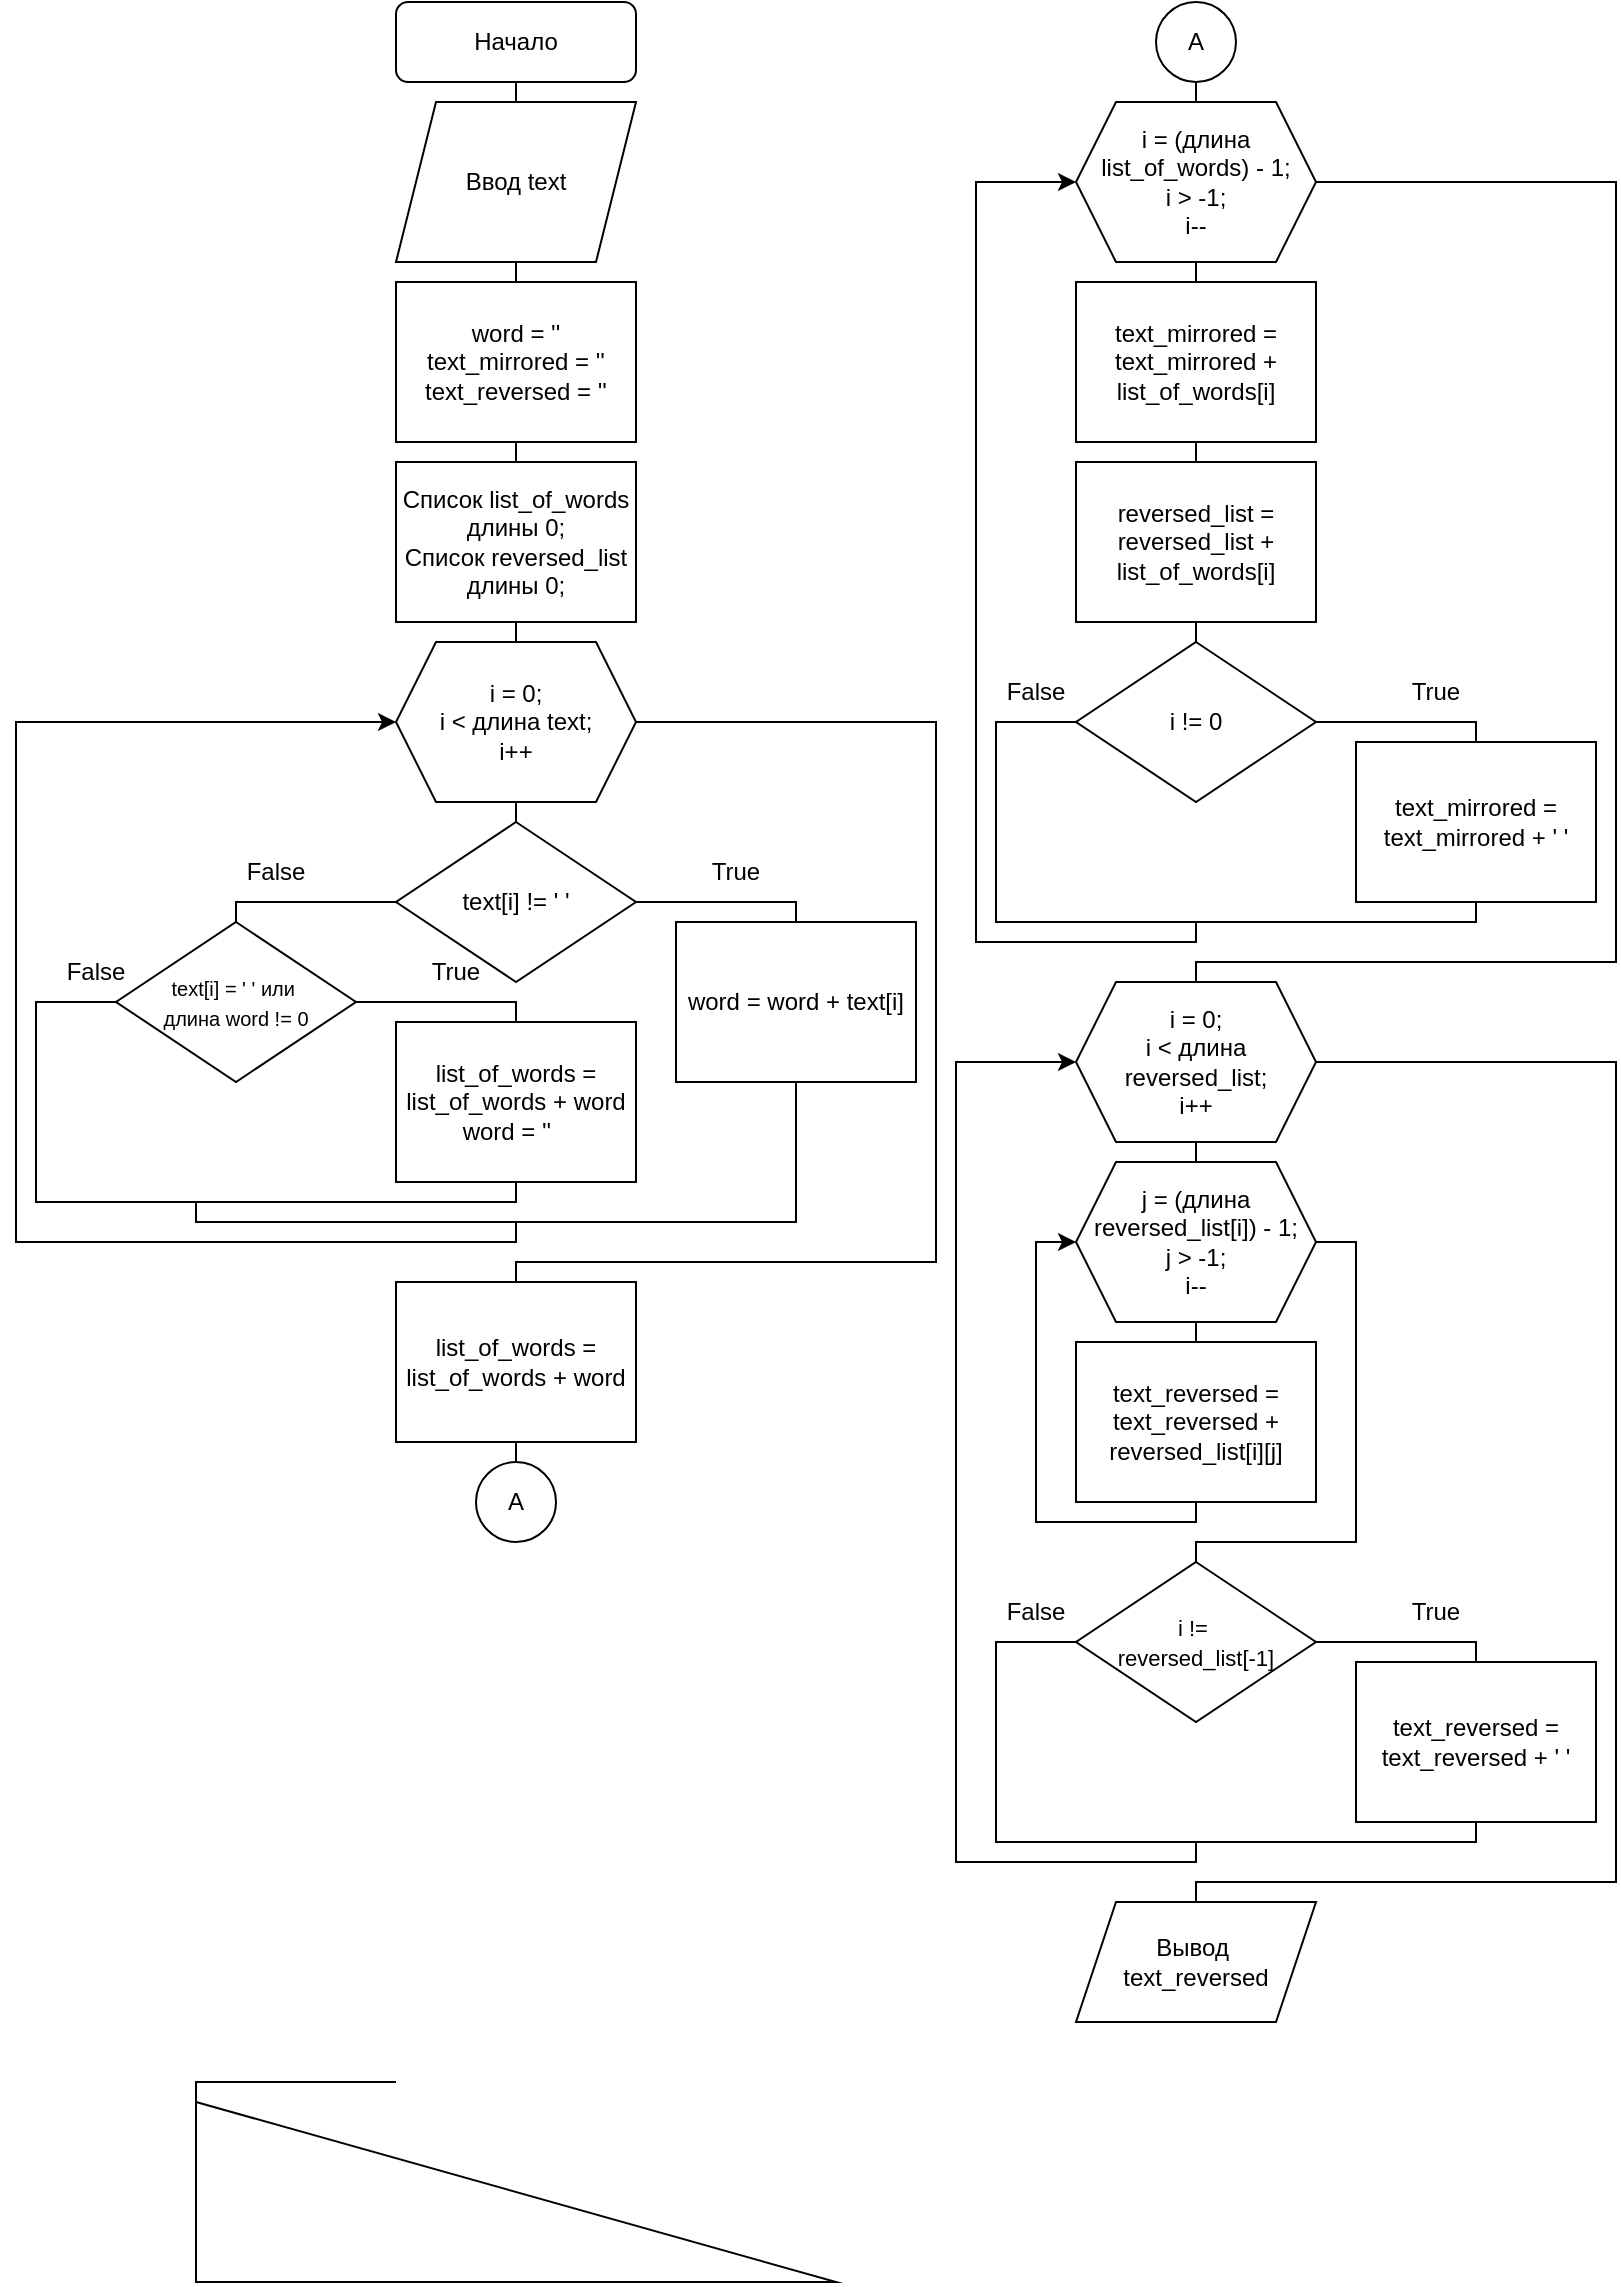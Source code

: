 <mxfile version="28.2.5">
  <diagram name="Страница — 1" id="KJScdI6K66qK35eMJUDe">
    <mxGraphModel dx="523" dy="1016" grid="1" gridSize="10" guides="1" tooltips="1" connect="1" arrows="1" fold="1" page="1" pageScale="1" pageWidth="827" pageHeight="1169" math="0" shadow="0">
      <root>
        <mxCell id="0" />
        <mxCell id="1" parent="0" />
        <mxCell id="86pVsJWeTmLGM8qY-D4d-1" value="Начало" style="rounded=1;whiteSpace=wrap;html=1;" vertex="1" parent="1">
          <mxGeometry x="200" width="120" height="40" as="geometry" />
        </mxCell>
        <mxCell id="86pVsJWeTmLGM8qY-D4d-2" value="Ввод text" style="shape=parallelogram;perimeter=parallelogramPerimeter;whiteSpace=wrap;html=1;fixedSize=1;" vertex="1" parent="1">
          <mxGeometry x="200" y="50" width="120" height="80" as="geometry" />
        </mxCell>
        <mxCell id="86pVsJWeTmLGM8qY-D4d-3" value="text[i] != &#39; &#39;" style="rhombus;whiteSpace=wrap;html=1;" vertex="1" parent="1">
          <mxGeometry x="200" y="410" width="120" height="80" as="geometry" />
        </mxCell>
        <mxCell id="86pVsJWeTmLGM8qY-D4d-4" value="&lt;div&gt;word = &#39;&#39;&lt;/div&gt;text_mirrored = &#39;&#39;&lt;div&gt;text_reversed = &#39;&#39;&lt;/div&gt;" style="rounded=0;whiteSpace=wrap;html=1;" vertex="1" parent="1">
          <mxGeometry x="200" y="140" width="120" height="80" as="geometry" />
        </mxCell>
        <mxCell id="86pVsJWeTmLGM8qY-D4d-5" value="i = 0;&lt;div&gt;i &amp;lt; длина text;&lt;/div&gt;&lt;div&gt;i++&lt;/div&gt;" style="shape=hexagon;perimeter=hexagonPerimeter2;whiteSpace=wrap;html=1;fixedSize=1;" vertex="1" parent="1">
          <mxGeometry x="200" y="320" width="120" height="80" as="geometry" />
        </mxCell>
        <mxCell id="86pVsJWeTmLGM8qY-D4d-6" value="&lt;font style=&quot;font-size: 10px;&quot;&gt;text[i] = &#39; &#39;&amp;nbsp;&lt;/font&gt;&lt;span style=&quot;font-size: 10px; background-color: transparent; color: light-dark(rgb(0, 0, 0), rgb(255, 255, 255));&quot;&gt;или&amp;nbsp;&lt;/span&gt;&lt;div&gt;&lt;span style=&quot;font-size: 10px;&quot;&gt;длина word != 0&lt;/span&gt;&lt;/div&gt;" style="rhombus;whiteSpace=wrap;html=1;" vertex="1" parent="1">
          <mxGeometry x="60" y="460" width="120" height="80" as="geometry" />
        </mxCell>
        <mxCell id="86pVsJWeTmLGM8qY-D4d-7" value="&lt;div&gt;word = word + text[i]&lt;/div&gt;" style="rounded=0;whiteSpace=wrap;html=1;" vertex="1" parent="1">
          <mxGeometry x="340" y="460" width="120" height="80" as="geometry" />
        </mxCell>
        <mxCell id="86pVsJWeTmLGM8qY-D4d-10" value="&lt;div&gt;list_of_words = list_of_words + word&lt;/div&gt;&lt;div&gt;word = &#39;&#39;&lt;span style=&quot;white-space: pre;&quot;&gt;&#x9;&lt;/span&gt;&lt;/div&gt;" style="rounded=0;whiteSpace=wrap;html=1;" vertex="1" parent="1">
          <mxGeometry x="200" y="510" width="120" height="80" as="geometry" />
        </mxCell>
        <mxCell id="86pVsJWeTmLGM8qY-D4d-14" value="Список list_of_words длины 0;&lt;div&gt;Список reversed_list длины 0;&lt;/div&gt;" style="rounded=0;whiteSpace=wrap;html=1;" vertex="1" parent="1">
          <mxGeometry x="200" y="230" width="120" height="80" as="geometry" />
        </mxCell>
        <mxCell id="86pVsJWeTmLGM8qY-D4d-16" value="" style="endArrow=none;html=1;rounded=0;entryX=0.5;entryY=1;entryDx=0;entryDy=0;exitX=0.5;exitY=0;exitDx=0;exitDy=0;" edge="1" parent="1" source="86pVsJWeTmLGM8qY-D4d-2" target="86pVsJWeTmLGM8qY-D4d-1">
          <mxGeometry width="50" height="50" relative="1" as="geometry">
            <mxPoint x="230" y="220" as="sourcePoint" />
            <mxPoint x="280" y="170" as="targetPoint" />
          </mxGeometry>
        </mxCell>
        <mxCell id="86pVsJWeTmLGM8qY-D4d-17" value="" style="endArrow=none;html=1;rounded=0;entryX=0.5;entryY=1;entryDx=0;entryDy=0;exitX=0.5;exitY=0;exitDx=0;exitDy=0;" edge="1" parent="1" source="86pVsJWeTmLGM8qY-D4d-4" target="86pVsJWeTmLGM8qY-D4d-2">
          <mxGeometry width="50" height="50" relative="1" as="geometry">
            <mxPoint x="230" y="220" as="sourcePoint" />
            <mxPoint x="280" y="170" as="targetPoint" />
          </mxGeometry>
        </mxCell>
        <mxCell id="86pVsJWeTmLGM8qY-D4d-18" value="" style="endArrow=none;html=1;rounded=0;entryX=0.5;entryY=1;entryDx=0;entryDy=0;exitX=0.5;exitY=0;exitDx=0;exitDy=0;" edge="1" parent="1" source="86pVsJWeTmLGM8qY-D4d-14" target="86pVsJWeTmLGM8qY-D4d-4">
          <mxGeometry width="50" height="50" relative="1" as="geometry">
            <mxPoint x="230" y="220" as="sourcePoint" />
            <mxPoint x="280" y="170" as="targetPoint" />
          </mxGeometry>
        </mxCell>
        <mxCell id="86pVsJWeTmLGM8qY-D4d-19" value="" style="endArrow=none;html=1;rounded=0;exitX=0.5;exitY=0;exitDx=0;exitDy=0;entryX=0.5;entryY=1;entryDx=0;entryDy=0;" edge="1" parent="1" source="86pVsJWeTmLGM8qY-D4d-5" target="86pVsJWeTmLGM8qY-D4d-14">
          <mxGeometry width="50" height="50" relative="1" as="geometry">
            <mxPoint x="230" y="270" as="sourcePoint" />
            <mxPoint x="280" y="220" as="targetPoint" />
          </mxGeometry>
        </mxCell>
        <mxCell id="86pVsJWeTmLGM8qY-D4d-20" value="" style="endArrow=none;html=1;rounded=0;exitX=0.5;exitY=0;exitDx=0;exitDy=0;entryX=0.5;entryY=1;entryDx=0;entryDy=0;" edge="1" parent="1" source="86pVsJWeTmLGM8qY-D4d-3" target="86pVsJWeTmLGM8qY-D4d-5">
          <mxGeometry width="50" height="50" relative="1" as="geometry">
            <mxPoint x="230" y="270" as="sourcePoint" />
            <mxPoint x="280" y="220" as="targetPoint" />
          </mxGeometry>
        </mxCell>
        <mxCell id="86pVsJWeTmLGM8qY-D4d-21" value="" style="endArrow=none;html=1;rounded=0;entryX=0;entryY=0.5;entryDx=0;entryDy=0;exitX=0.5;exitY=0;exitDx=0;exitDy=0;" edge="1" parent="1" source="86pVsJWeTmLGM8qY-D4d-6" target="86pVsJWeTmLGM8qY-D4d-3">
          <mxGeometry width="50" height="50" relative="1" as="geometry">
            <mxPoint x="120" y="550" as="sourcePoint" />
            <mxPoint x="170" y="500" as="targetPoint" />
            <Array as="points">
              <mxPoint x="120" y="450" />
            </Array>
          </mxGeometry>
        </mxCell>
        <mxCell id="86pVsJWeTmLGM8qY-D4d-22" value="" style="endArrow=none;html=1;rounded=0;entryX=0.5;entryY=0;entryDx=0;entryDy=0;exitX=1;exitY=0.5;exitDx=0;exitDy=0;" edge="1" parent="1" source="86pVsJWeTmLGM8qY-D4d-3" target="86pVsJWeTmLGM8qY-D4d-7">
          <mxGeometry width="50" height="50" relative="1" as="geometry">
            <mxPoint x="340" y="490" as="sourcePoint" />
            <mxPoint x="390" y="440" as="targetPoint" />
            <Array as="points">
              <mxPoint x="400" y="450" />
            </Array>
          </mxGeometry>
        </mxCell>
        <mxCell id="86pVsJWeTmLGM8qY-D4d-23" value="" style="endArrow=none;html=1;rounded=0;exitX=1;exitY=0.5;exitDx=0;exitDy=0;entryX=0.5;entryY=0;entryDx=0;entryDy=0;" edge="1" parent="1" source="86pVsJWeTmLGM8qY-D4d-6" target="86pVsJWeTmLGM8qY-D4d-10">
          <mxGeometry width="50" height="50" relative="1" as="geometry">
            <mxPoint x="170" y="570" as="sourcePoint" />
            <mxPoint x="220" y="520" as="targetPoint" />
            <Array as="points">
              <mxPoint x="260" y="500" />
            </Array>
          </mxGeometry>
        </mxCell>
        <mxCell id="86pVsJWeTmLGM8qY-D4d-24" value="" style="endArrow=none;html=1;rounded=0;entryX=0;entryY=0.5;entryDx=0;entryDy=0;exitX=0.5;exitY=1;exitDx=0;exitDy=0;" edge="1" parent="1" source="86pVsJWeTmLGM8qY-D4d-10" target="86pVsJWeTmLGM8qY-D4d-6">
          <mxGeometry width="50" height="50" relative="1" as="geometry">
            <mxPoint x="80" y="780" as="sourcePoint" />
            <mxPoint x="130" y="520" as="targetPoint" />
            <Array as="points">
              <mxPoint x="260" y="600" />
              <mxPoint x="20" y="600" />
              <mxPoint x="20" y="500" />
            </Array>
          </mxGeometry>
        </mxCell>
        <mxCell id="86pVsJWeTmLGM8qY-D4d-26" value="" style="endArrow=none;html=1;rounded=0;entryX=0.5;entryY=1;entryDx=0;entryDy=0;" edge="1" parent="1" target="86pVsJWeTmLGM8qY-D4d-7">
          <mxGeometry width="50" height="50" relative="1" as="geometry">
            <mxPoint x="100" y="600" as="sourcePoint" />
            <mxPoint x="370" y="600" as="targetPoint" />
            <Array as="points">
              <mxPoint x="100" y="610" />
              <mxPoint x="400" y="610" />
            </Array>
          </mxGeometry>
        </mxCell>
        <mxCell id="86pVsJWeTmLGM8qY-D4d-27" value="" style="endArrow=classic;html=1;rounded=0;entryX=0;entryY=0.5;entryDx=0;entryDy=0;" edge="1" parent="1" target="86pVsJWeTmLGM8qY-D4d-5">
          <mxGeometry width="50" height="50" relative="1" as="geometry">
            <mxPoint x="260" y="610" as="sourcePoint" />
            <mxPoint x="310" y="530" as="targetPoint" />
            <Array as="points">
              <mxPoint x="260" y="620" />
              <mxPoint x="10" y="620" />
              <mxPoint x="10" y="360" />
            </Array>
          </mxGeometry>
        </mxCell>
        <mxCell id="86pVsJWeTmLGM8qY-D4d-28" value="" style="endArrow=none;html=1;rounded=0;exitX=1;exitY=0.5;exitDx=0;exitDy=0;entryX=0.5;entryY=0;entryDx=0;entryDy=0;" edge="1" parent="1" source="86pVsJWeTmLGM8qY-D4d-5" target="86pVsJWeTmLGM8qY-D4d-29">
          <mxGeometry width="50" height="50" relative="1" as="geometry">
            <mxPoint x="270" y="540" as="sourcePoint" />
            <mxPoint x="320" y="490" as="targetPoint" />
            <Array as="points">
              <mxPoint x="470" y="360" />
              <mxPoint x="470" y="630" />
              <mxPoint x="260" y="630" />
              <mxPoint x="260" y="640" />
            </Array>
          </mxGeometry>
        </mxCell>
        <mxCell id="86pVsJWeTmLGM8qY-D4d-29" value="list_of_words = list_of_words + word" style="rounded=0;whiteSpace=wrap;html=1;" vertex="1" parent="1">
          <mxGeometry x="200" y="640" width="120" height="80" as="geometry" />
        </mxCell>
        <mxCell id="86pVsJWeTmLGM8qY-D4d-31" value="" style="endArrow=none;html=1;rounded=0;entryX=0.5;entryY=1;entryDx=0;entryDy=0;exitX=0.5;exitY=0;exitDx=0;exitDy=0;" edge="1" parent="1" source="86pVsJWeTmLGM8qY-D4d-69" target="86pVsJWeTmLGM8qY-D4d-29">
          <mxGeometry width="50" height="50" relative="1" as="geometry">
            <mxPoint x="260" y="730" as="sourcePoint" />
            <mxPoint x="330" y="950" as="targetPoint" />
          </mxGeometry>
        </mxCell>
        <mxCell id="86pVsJWeTmLGM8qY-D4d-45" value="" style="endArrow=none;html=1;rounded=0;entryX=0;entryY=0.5;entryDx=0;entryDy=0;exitX=0.5;exitY=1;exitDx=0;exitDy=0;" edge="1" parent="1" source="86pVsJWeTmLGM8qY-D4d-43">
          <mxGeometry width="50" height="50" relative="1" as="geometry">
            <mxPoint x="100" y="1050" as="sourcePoint" />
            <mxPoint x="200.0" y="1040.0" as="targetPoint" />
            <Array as="points">
              <mxPoint x="420" y="1140" />
              <mxPoint x="100" y="1140" />
              <mxPoint x="100" y="1040" />
            </Array>
          </mxGeometry>
        </mxCell>
        <mxCell id="86pVsJWeTmLGM8qY-D4d-59" value="i = (длина list_of_words) - 1;&lt;div&gt;i &amp;gt; -1;&lt;/div&gt;&lt;div&gt;i--&lt;/div&gt;" style="shape=hexagon;perimeter=hexagonPerimeter2;whiteSpace=wrap;html=1;fixedSize=1;" vertex="1" parent="1">
          <mxGeometry x="540" y="50" width="120" height="80" as="geometry" />
        </mxCell>
        <mxCell id="86pVsJWeTmLGM8qY-D4d-60" value="text_mirrored = text_mirrored + list_of_words[i]" style="rounded=0;whiteSpace=wrap;html=1;" vertex="1" parent="1">
          <mxGeometry x="540" y="140" width="120" height="80" as="geometry" />
        </mxCell>
        <mxCell id="86pVsJWeTmLGM8qY-D4d-61" value="reversed_list = reversed_list + list_of_words[i]" style="rounded=0;whiteSpace=wrap;html=1;" vertex="1" parent="1">
          <mxGeometry x="540" y="230" width="120" height="80" as="geometry" />
        </mxCell>
        <mxCell id="86pVsJWeTmLGM8qY-D4d-62" value="" style="endArrow=none;html=1;rounded=0;entryX=0.5;entryY=1;entryDx=0;entryDy=0;exitX=0.5;exitY=0;exitDx=0;exitDy=0;" edge="1" parent="1" source="86pVsJWeTmLGM8qY-D4d-60" target="86pVsJWeTmLGM8qY-D4d-59">
          <mxGeometry width="50" height="50" relative="1" as="geometry">
            <mxPoint x="620" y="230" as="sourcePoint" />
            <mxPoint x="670" y="180" as="targetPoint" />
          </mxGeometry>
        </mxCell>
        <mxCell id="86pVsJWeTmLGM8qY-D4d-63" value="" style="endArrow=none;html=1;rounded=0;exitX=0.5;exitY=0;exitDx=0;exitDy=0;entryX=0.5;entryY=1;entryDx=0;entryDy=0;" edge="1" parent="1" source="86pVsJWeTmLGM8qY-D4d-61" target="86pVsJWeTmLGM8qY-D4d-60">
          <mxGeometry width="50" height="50" relative="1" as="geometry">
            <mxPoint x="620" y="230" as="sourcePoint" />
            <mxPoint x="670" y="180" as="targetPoint" />
          </mxGeometry>
        </mxCell>
        <mxCell id="86pVsJWeTmLGM8qY-D4d-64" value="i != 0" style="rhombus;whiteSpace=wrap;html=1;" vertex="1" parent="1">
          <mxGeometry x="540" y="320" width="120" height="80" as="geometry" />
        </mxCell>
        <mxCell id="86pVsJWeTmLGM8qY-D4d-65" value="&lt;div&gt;text_mirrored = text_mirrored + &#39; &#39;&lt;/div&gt;" style="rounded=0;whiteSpace=wrap;html=1;" vertex="1" parent="1">
          <mxGeometry x="680" y="370" width="120" height="80" as="geometry" />
        </mxCell>
        <mxCell id="86pVsJWeTmLGM8qY-D4d-66" value="" style="endArrow=none;html=1;rounded=0;exitX=0.5;exitY=0;exitDx=0;exitDy=0;entryX=0.5;entryY=1;entryDx=0;entryDy=0;" edge="1" parent="1" source="86pVsJWeTmLGM8qY-D4d-64" target="86pVsJWeTmLGM8qY-D4d-61">
          <mxGeometry width="50" height="50" relative="1" as="geometry">
            <mxPoint x="570" y="180" as="sourcePoint" />
            <mxPoint x="600" y="310" as="targetPoint" />
          </mxGeometry>
        </mxCell>
        <mxCell id="86pVsJWeTmLGM8qY-D4d-67" value="" style="endArrow=none;html=1;rounded=0;entryX=0;entryY=0.5;entryDx=0;entryDy=0;exitX=0.5;exitY=1;exitDx=0;exitDy=0;" edge="1" parent="1" source="86pVsJWeTmLGM8qY-D4d-65" target="86pVsJWeTmLGM8qY-D4d-64">
          <mxGeometry width="50" height="50" relative="1" as="geometry">
            <mxPoint x="440" y="370" as="sourcePoint" />
            <mxPoint x="510" y="410" as="targetPoint" />
            <Array as="points">
              <mxPoint x="740" y="460" />
              <mxPoint x="500" y="460" />
              <mxPoint x="500" y="360" />
            </Array>
          </mxGeometry>
        </mxCell>
        <mxCell id="86pVsJWeTmLGM8qY-D4d-68" value="" style="endArrow=none;html=1;rounded=0;entryX=0.5;entryY=0;entryDx=0;entryDy=0;exitX=1;exitY=0.5;exitDx=0;exitDy=0;" edge="1" parent="1" source="86pVsJWeTmLGM8qY-D4d-64" target="86pVsJWeTmLGM8qY-D4d-65">
          <mxGeometry width="50" height="50" relative="1" as="geometry">
            <mxPoint x="680" y="400" as="sourcePoint" />
            <mxPoint x="730" y="350" as="targetPoint" />
            <Array as="points">
              <mxPoint x="740" y="360" />
            </Array>
          </mxGeometry>
        </mxCell>
        <mxCell id="86pVsJWeTmLGM8qY-D4d-69" value="A" style="ellipse;whiteSpace=wrap;html=1;aspect=fixed;" vertex="1" parent="1">
          <mxGeometry x="240" y="730" width="40" height="40" as="geometry" />
        </mxCell>
        <mxCell id="86pVsJWeTmLGM8qY-D4d-70" value="A" style="ellipse;whiteSpace=wrap;html=1;aspect=fixed;" vertex="1" parent="1">
          <mxGeometry x="580" width="40" height="40" as="geometry" />
        </mxCell>
        <mxCell id="86pVsJWeTmLGM8qY-D4d-71" value="" style="endArrow=none;html=1;rounded=0;exitX=0.5;exitY=0;exitDx=0;exitDy=0;entryX=0.5;entryY=1;entryDx=0;entryDy=0;" edge="1" parent="1" source="86pVsJWeTmLGM8qY-D4d-59" target="86pVsJWeTmLGM8qY-D4d-70">
          <mxGeometry width="50" height="50" relative="1" as="geometry">
            <mxPoint x="586" y="30" as="sourcePoint" />
            <mxPoint x="636" y="-20" as="targetPoint" />
          </mxGeometry>
        </mxCell>
        <mxCell id="86pVsJWeTmLGM8qY-D4d-72" value="" style="endArrow=classic;html=1;rounded=0;entryX=0;entryY=0.5;entryDx=0;entryDy=0;" edge="1" parent="1" target="86pVsJWeTmLGM8qY-D4d-59">
          <mxGeometry width="50" height="50" relative="1" as="geometry">
            <mxPoint x="600" y="460" as="sourcePoint" />
            <mxPoint x="596" y="270" as="targetPoint" />
            <Array as="points">
              <mxPoint x="600" y="470" />
              <mxPoint x="490" y="470" />
              <mxPoint x="490" y="90" />
            </Array>
          </mxGeometry>
        </mxCell>
        <mxCell id="86pVsJWeTmLGM8qY-D4d-73" value="" style="endArrow=none;html=1;rounded=0;exitX=1;exitY=0.5;exitDx=0;exitDy=0;entryX=0.5;entryY=0;entryDx=0;entryDy=0;" edge="1" parent="1" source="86pVsJWeTmLGM8qY-D4d-59" target="86pVsJWeTmLGM8qY-D4d-74">
          <mxGeometry width="50" height="50" relative="1" as="geometry">
            <mxPoint x="636" y="480" as="sourcePoint" />
            <mxPoint x="596" y="490" as="targetPoint" />
            <Array as="points">
              <mxPoint x="810" y="90" />
              <mxPoint x="810" y="480" />
              <mxPoint x="600" y="480" />
            </Array>
          </mxGeometry>
        </mxCell>
        <mxCell id="86pVsJWeTmLGM8qY-D4d-74" value="i = 0;&lt;div&gt;i &amp;lt; длина reversed_list;&lt;/div&gt;&lt;div&gt;i++&lt;/div&gt;" style="shape=hexagon;perimeter=hexagonPerimeter2;whiteSpace=wrap;html=1;fixedSize=1;" vertex="1" parent="1">
          <mxGeometry x="540" y="490" width="120" height="80" as="geometry" />
        </mxCell>
        <mxCell id="86pVsJWeTmLGM8qY-D4d-75" value="j = (длина reversed_list[i]) - 1;&lt;div&gt;j &amp;gt; -1;&lt;/div&gt;&lt;div&gt;i--&lt;/div&gt;" style="shape=hexagon;perimeter=hexagonPerimeter2;whiteSpace=wrap;html=1;fixedSize=1;" vertex="1" parent="1">
          <mxGeometry x="540" y="580" width="120" height="80" as="geometry" />
        </mxCell>
        <mxCell id="86pVsJWeTmLGM8qY-D4d-81" value="&lt;div&gt;text_reversed = text_reversed + reversed_list[i][j]&lt;/div&gt;" style="rounded=0;whiteSpace=wrap;html=1;" vertex="1" parent="1">
          <mxGeometry x="540" y="670" width="120" height="80" as="geometry" />
        </mxCell>
        <mxCell id="86pVsJWeTmLGM8qY-D4d-82" value="&lt;font style=&quot;font-size: 11px;&quot;&gt;i !=&amp;nbsp;&lt;/font&gt;&lt;div&gt;&lt;font style=&quot;font-size: 11px;&quot;&gt;reversed_list[-1]&lt;/font&gt;&lt;/div&gt;" style="rhombus;whiteSpace=wrap;html=1;" vertex="1" parent="1">
          <mxGeometry x="540" y="780" width="120" height="80" as="geometry" />
        </mxCell>
        <mxCell id="86pVsJWeTmLGM8qY-D4d-83" value="&lt;div&gt;text_reversed = text_reversed + &#39; &#39;&lt;/div&gt;" style="rounded=0;whiteSpace=wrap;html=1;" vertex="1" parent="1">
          <mxGeometry x="680" y="830" width="120" height="80" as="geometry" />
        </mxCell>
        <mxCell id="86pVsJWeTmLGM8qY-D4d-85" value="" style="endArrow=none;html=1;rounded=0;entryX=0.5;entryY=0;entryDx=0;entryDy=0;exitX=1;exitY=0.5;exitDx=0;exitDy=0;" edge="1" parent="1" source="86pVsJWeTmLGM8qY-D4d-82" target="86pVsJWeTmLGM8qY-D4d-83">
          <mxGeometry width="50" height="50" relative="1" as="geometry">
            <mxPoint x="680" y="850" as="sourcePoint" />
            <mxPoint x="730" y="800" as="targetPoint" />
            <Array as="points">
              <mxPoint x="740" y="820" />
            </Array>
          </mxGeometry>
        </mxCell>
        <mxCell id="86pVsJWeTmLGM8qY-D4d-87" value="" style="endArrow=none;html=1;rounded=0;entryX=0.5;entryY=1;entryDx=0;entryDy=0;exitX=0.5;exitY=0;exitDx=0;exitDy=0;" edge="1" parent="1" source="86pVsJWeTmLGM8qY-D4d-75" target="86pVsJWeTmLGM8qY-D4d-74">
          <mxGeometry width="50" height="50" relative="1" as="geometry">
            <mxPoint x="610" y="540" as="sourcePoint" />
            <mxPoint x="660" y="490" as="targetPoint" />
          </mxGeometry>
        </mxCell>
        <mxCell id="86pVsJWeTmLGM8qY-D4d-88" value="" style="endArrow=none;html=1;rounded=0;exitX=0.5;exitY=0;exitDx=0;exitDy=0;entryX=0.5;entryY=1;entryDx=0;entryDy=0;" edge="1" parent="1" source="86pVsJWeTmLGM8qY-D4d-81" target="86pVsJWeTmLGM8qY-D4d-75">
          <mxGeometry width="50" height="50" relative="1" as="geometry">
            <mxPoint x="630" y="690" as="sourcePoint" />
            <mxPoint x="680" y="640" as="targetPoint" />
          </mxGeometry>
        </mxCell>
        <mxCell id="86pVsJWeTmLGM8qY-D4d-89" value="" style="endArrow=classic;html=1;rounded=0;exitX=0.5;exitY=1;exitDx=0;exitDy=0;entryX=0;entryY=0.5;entryDx=0;entryDy=0;" edge="1" parent="1" source="86pVsJWeTmLGM8qY-D4d-81" target="86pVsJWeTmLGM8qY-D4d-75">
          <mxGeometry width="50" height="50" relative="1" as="geometry">
            <mxPoint x="630" y="810" as="sourcePoint" />
            <mxPoint x="680" y="760" as="targetPoint" />
            <Array as="points">
              <mxPoint x="600" y="760" />
              <mxPoint x="520" y="760" />
              <mxPoint x="520" y="620" />
            </Array>
          </mxGeometry>
        </mxCell>
        <mxCell id="86pVsJWeTmLGM8qY-D4d-90" value="" style="endArrow=none;html=1;rounded=0;exitX=1;exitY=0.5;exitDx=0;exitDy=0;entryX=0.5;entryY=0;entryDx=0;entryDy=0;" edge="1" parent="1" source="86pVsJWeTmLGM8qY-D4d-75" target="86pVsJWeTmLGM8qY-D4d-82">
          <mxGeometry width="50" height="50" relative="1" as="geometry">
            <mxPoint x="550" y="740" as="sourcePoint" />
            <mxPoint x="600" y="770" as="targetPoint" />
            <Array as="points">
              <mxPoint x="680" y="620" />
              <mxPoint x="680" y="770" />
              <mxPoint x="600" y="770" />
            </Array>
          </mxGeometry>
        </mxCell>
        <mxCell id="86pVsJWeTmLGM8qY-D4d-91" value="" style="endArrow=none;html=1;rounded=0;entryX=0;entryY=0.5;entryDx=0;entryDy=0;exitX=0.5;exitY=1;exitDx=0;exitDy=0;" edge="1" parent="1" source="86pVsJWeTmLGM8qY-D4d-83" target="86pVsJWeTmLGM8qY-D4d-82">
          <mxGeometry width="50" height="50" relative="1" as="geometry">
            <mxPoint x="470" y="895" as="sourcePoint" />
            <mxPoint x="520" y="845" as="targetPoint" />
            <Array as="points">
              <mxPoint x="740" y="920" />
              <mxPoint x="500" y="920" />
              <mxPoint x="500" y="820" />
            </Array>
          </mxGeometry>
        </mxCell>
        <mxCell id="86pVsJWeTmLGM8qY-D4d-92" value="" style="endArrow=classic;html=1;rounded=0;entryX=0;entryY=0.5;entryDx=0;entryDy=0;" edge="1" parent="1" target="86pVsJWeTmLGM8qY-D4d-74">
          <mxGeometry width="50" height="50" relative="1" as="geometry">
            <mxPoint x="600" y="920" as="sourcePoint" />
            <mxPoint x="580" y="790" as="targetPoint" />
            <Array as="points">
              <mxPoint x="600" y="930" />
              <mxPoint x="480" y="930" />
              <mxPoint x="480" y="530" />
            </Array>
          </mxGeometry>
        </mxCell>
        <mxCell id="86pVsJWeTmLGM8qY-D4d-93" value="" style="endArrow=none;html=1;rounded=0;exitX=1;exitY=0.5;exitDx=0;exitDy=0;entryX=0.5;entryY=0;entryDx=0;entryDy=0;" edge="1" parent="1" source="86pVsJWeTmLGM8qY-D4d-74" target="86pVsJWeTmLGM8qY-D4d-94">
          <mxGeometry width="50" height="50" relative="1" as="geometry">
            <mxPoint x="630" y="600" as="sourcePoint" />
            <mxPoint x="600" y="950" as="targetPoint" />
            <Array as="points">
              <mxPoint x="810" y="530" />
              <mxPoint x="810" y="940" />
              <mxPoint x="600" y="940" />
            </Array>
          </mxGeometry>
        </mxCell>
        <mxCell id="86pVsJWeTmLGM8qY-D4d-94" value="Вывод&amp;nbsp;&lt;div&gt;text_reversed&lt;/div&gt;" style="shape=parallelogram;perimeter=parallelogramPerimeter;whiteSpace=wrap;html=1;fixedSize=1;" vertex="1" parent="1">
          <mxGeometry x="540" y="950" width="120" height="60" as="geometry" />
        </mxCell>
        <mxCell id="86pVsJWeTmLGM8qY-D4d-95" value="True" style="text;html=1;align=center;verticalAlign=middle;whiteSpace=wrap;rounded=0;" vertex="1" parent="1">
          <mxGeometry x="340" y="420" width="60" height="30" as="geometry" />
        </mxCell>
        <mxCell id="86pVsJWeTmLGM8qY-D4d-96" value="False" style="text;html=1;align=center;verticalAlign=middle;whiteSpace=wrap;rounded=0;" vertex="1" parent="1">
          <mxGeometry x="110" y="420" width="60" height="30" as="geometry" />
        </mxCell>
        <mxCell id="86pVsJWeTmLGM8qY-D4d-97" value="True" style="text;html=1;align=center;verticalAlign=middle;whiteSpace=wrap;rounded=0;" vertex="1" parent="1">
          <mxGeometry x="690" y="330" width="60" height="30" as="geometry" />
        </mxCell>
        <mxCell id="86pVsJWeTmLGM8qY-D4d-98" value="True" style="text;html=1;align=center;verticalAlign=middle;whiteSpace=wrap;rounded=0;" vertex="1" parent="1">
          <mxGeometry x="690" y="790" width="60" height="30" as="geometry" />
        </mxCell>
        <mxCell id="86pVsJWeTmLGM8qY-D4d-99" value="True" style="text;html=1;align=center;verticalAlign=middle;whiteSpace=wrap;rounded=0;" vertex="1" parent="1">
          <mxGeometry x="200" y="470" width="60" height="30" as="geometry" />
        </mxCell>
        <mxCell id="86pVsJWeTmLGM8qY-D4d-100" value="False" style="text;html=1;align=center;verticalAlign=middle;whiteSpace=wrap;rounded=0;" vertex="1" parent="1">
          <mxGeometry x="20" y="470" width="60" height="30" as="geometry" />
        </mxCell>
        <mxCell id="86pVsJWeTmLGM8qY-D4d-101" value="False" style="text;html=1;align=center;verticalAlign=middle;whiteSpace=wrap;rounded=0;" vertex="1" parent="1">
          <mxGeometry x="490" y="330" width="60" height="30" as="geometry" />
        </mxCell>
        <mxCell id="86pVsJWeTmLGM8qY-D4d-102" value="False" style="text;html=1;align=center;verticalAlign=middle;whiteSpace=wrap;rounded=0;" vertex="1" parent="1">
          <mxGeometry x="490" y="790" width="60" height="30" as="geometry" />
        </mxCell>
      </root>
    </mxGraphModel>
  </diagram>
</mxfile>
